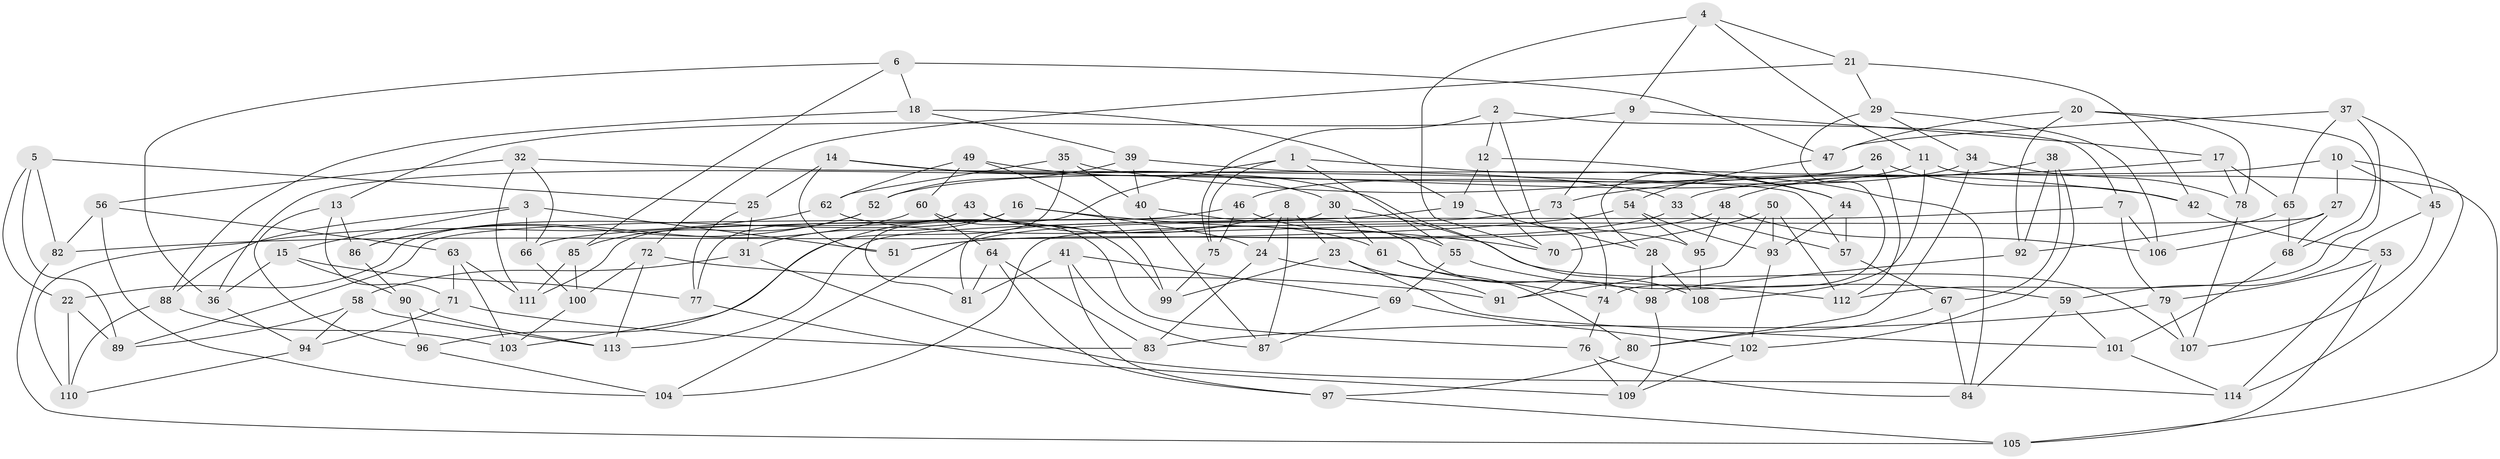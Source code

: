 // coarse degree distribution, {6: 0.43478260869565216, 7: 0.13043478260869565, 5: 0.17391304347826086, 4: 0.08695652173913043, 8: 0.17391304347826086}
// Generated by graph-tools (version 1.1) at 2025/38/03/04/25 23:38:16]
// undirected, 114 vertices, 228 edges
graph export_dot {
  node [color=gray90,style=filled];
  1;
  2;
  3;
  4;
  5;
  6;
  7;
  8;
  9;
  10;
  11;
  12;
  13;
  14;
  15;
  16;
  17;
  18;
  19;
  20;
  21;
  22;
  23;
  24;
  25;
  26;
  27;
  28;
  29;
  30;
  31;
  32;
  33;
  34;
  35;
  36;
  37;
  38;
  39;
  40;
  41;
  42;
  43;
  44;
  45;
  46;
  47;
  48;
  49;
  50;
  51;
  52;
  53;
  54;
  55;
  56;
  57;
  58;
  59;
  60;
  61;
  62;
  63;
  64;
  65;
  66;
  67;
  68;
  69;
  70;
  71;
  72;
  73;
  74;
  75;
  76;
  77;
  78;
  79;
  80;
  81;
  82;
  83;
  84;
  85;
  86;
  87;
  88;
  89;
  90;
  91;
  92;
  93;
  94;
  95;
  96;
  97;
  98;
  99;
  100;
  101;
  102;
  103;
  104;
  105;
  106;
  107;
  108;
  109;
  110;
  111;
  112;
  113;
  114;
  1 -- 44;
  1 -- 81;
  1 -- 75;
  1 -- 55;
  2 -- 12;
  2 -- 91;
  2 -- 75;
  2 -- 7;
  3 -- 51;
  3 -- 66;
  3 -- 15;
  3 -- 88;
  4 -- 70;
  4 -- 21;
  4 -- 11;
  4 -- 9;
  5 -- 89;
  5 -- 22;
  5 -- 25;
  5 -- 82;
  6 -- 18;
  6 -- 47;
  6 -- 85;
  6 -- 36;
  7 -- 66;
  7 -- 79;
  7 -- 106;
  8 -- 23;
  8 -- 87;
  8 -- 96;
  8 -- 24;
  9 -- 17;
  9 -- 13;
  9 -- 73;
  10 -- 27;
  10 -- 45;
  10 -- 33;
  10 -- 114;
  11 -- 105;
  11 -- 108;
  11 -- 52;
  12 -- 44;
  12 -- 70;
  12 -- 19;
  13 -- 71;
  13 -- 86;
  13 -- 96;
  14 -- 30;
  14 -- 25;
  14 -- 51;
  14 -- 33;
  15 -- 36;
  15 -- 90;
  15 -- 77;
  16 -- 70;
  16 -- 24;
  16 -- 31;
  16 -- 22;
  17 -- 65;
  17 -- 78;
  17 -- 73;
  18 -- 88;
  18 -- 19;
  18 -- 39;
  19 -- 28;
  19 -- 113;
  20 -- 78;
  20 -- 92;
  20 -- 68;
  20 -- 47;
  21 -- 29;
  21 -- 42;
  21 -- 72;
  22 -- 89;
  22 -- 110;
  23 -- 101;
  23 -- 99;
  23 -- 91;
  24 -- 83;
  24 -- 112;
  25 -- 31;
  25 -- 77;
  26 -- 36;
  26 -- 112;
  26 -- 28;
  26 -- 42;
  27 -- 106;
  27 -- 104;
  27 -- 68;
  28 -- 108;
  28 -- 98;
  29 -- 74;
  29 -- 106;
  29 -- 34;
  30 -- 81;
  30 -- 107;
  30 -- 61;
  31 -- 58;
  31 -- 114;
  32 -- 56;
  32 -- 66;
  32 -- 57;
  32 -- 111;
  33 -- 57;
  33 -- 51;
  34 -- 80;
  34 -- 46;
  34 -- 78;
  35 -- 103;
  35 -- 40;
  35 -- 62;
  35 -- 42;
  36 -- 94;
  37 -- 45;
  37 -- 65;
  37 -- 47;
  37 -- 112;
  38 -- 102;
  38 -- 48;
  38 -- 67;
  38 -- 92;
  39 -- 52;
  39 -- 84;
  39 -- 40;
  40 -- 98;
  40 -- 87;
  41 -- 97;
  41 -- 81;
  41 -- 87;
  41 -- 69;
  42 -- 53;
  43 -- 77;
  43 -- 99;
  43 -- 61;
  43 -- 111;
  44 -- 57;
  44 -- 93;
  45 -- 59;
  45 -- 107;
  46 -- 55;
  46 -- 75;
  46 -- 89;
  47 -- 54;
  48 -- 106;
  48 -- 51;
  48 -- 95;
  49 -- 99;
  49 -- 62;
  49 -- 108;
  49 -- 60;
  50 -- 112;
  50 -- 91;
  50 -- 70;
  50 -- 93;
  52 -- 85;
  52 -- 86;
  53 -- 79;
  53 -- 105;
  53 -- 114;
  54 -- 82;
  54 -- 93;
  54 -- 95;
  55 -- 59;
  55 -- 69;
  56 -- 104;
  56 -- 63;
  56 -- 82;
  57 -- 67;
  58 -- 113;
  58 -- 89;
  58 -- 94;
  59 -- 84;
  59 -- 101;
  60 -- 76;
  60 -- 86;
  60 -- 64;
  61 -- 74;
  61 -- 80;
  62 -- 110;
  62 -- 95;
  63 -- 111;
  63 -- 103;
  63 -- 71;
  64 -- 97;
  64 -- 81;
  64 -- 83;
  65 -- 92;
  65 -- 68;
  66 -- 100;
  67 -- 80;
  67 -- 84;
  68 -- 101;
  69 -- 102;
  69 -- 87;
  71 -- 94;
  71 -- 83;
  72 -- 91;
  72 -- 100;
  72 -- 113;
  73 -- 104;
  73 -- 74;
  74 -- 76;
  75 -- 99;
  76 -- 109;
  76 -- 84;
  77 -- 109;
  78 -- 107;
  79 -- 83;
  79 -- 107;
  80 -- 97;
  82 -- 105;
  85 -- 111;
  85 -- 100;
  86 -- 90;
  88 -- 103;
  88 -- 110;
  90 -- 96;
  90 -- 113;
  92 -- 98;
  93 -- 102;
  94 -- 110;
  95 -- 108;
  96 -- 104;
  97 -- 105;
  98 -- 109;
  100 -- 103;
  101 -- 114;
  102 -- 109;
}
